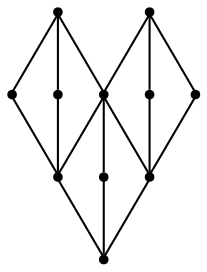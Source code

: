 graph {
  node [shape=point,comment="{\"directed\":false,\"doi\":\"10.1007/978-3-030-92931-2_17\",\"figure\":\"1 (2)\"}"]

  v0 [pos="1464.1081834508138,1478.8967486101194"]
  v1 [pos="1393.236443772419,1478.8967486101194"]
  v2 [pos="1322.3606980237096,1478.8967486101194"]
  v3 [pos="1251.4848250981643,1478.8967486101194"]
  v4 [pos="1180.6130854197695,1478.8967486101194"]
  v5 [pos="1109.7351458706494,1478.8967486101194"]
  v6 [pos="1038.8602426684743,1478.8967486101194"]
  v7 [pos="967.9844333313468,1478.8967486101194"]
  v8 [pos="897.1095937175894,1478.8967486101194"]
  v9 [pos="826.2347541038318,1478.8967486101194"]
  v10 [pos="755.360947801862,1478.8967486101192"]

  v0 -- v1 [id="-1",pos="1464.1081834508138,1478.8967486101194 1464.6334237809986,1498.466353022625 1448.7725647546106,1514.3352840567002 1429.1944540064385,1514.3352840567002 1409.624609752567,1514.3352840567002 1393.763750726179,1498.466353022625 1393.236443772419,1478.8967486101194"]
  v0 -- v2 [id="-2",pos="1464.1081834508138,1478.8967486101194 1464.6334237809986,1518.040027043987 1432.9033120570864,1549.769622719148 1393.763750726179,1549.769622719148 1354.6159229009709,1549.769622719148 1322.8858111770587,1518.040027043987 1322.3606980237096,1478.8967486101194"]
  v0 -- v6 [id="-3",pos="1464.1081834508138,1478.8967486101194 1464.6332966041632,1596.3264567364454 1369.4430886092618,1691.519694896615 1252.007744451103,1691.519694896615 1134.580666787245,1691.519694896615 1039.3863891336111,1596.3264567364454 1038.8602426684743,1478.8967486101194"]
  v3 -- v4 [id="-4",pos="1251.4848250981643,1478.8967486101194 1252.0078716279386,1498.466353022625 1236.1470126015504,1514.3352840567002 1216.5771683476792,1514.3352840567002 1196.999057599507,1514.3352840567002 1181.1381985731189,1498.466353022625 1180.6130854197695,1478.8967486101194"]
  v1 -- v7 [id="-5",pos="1393.236443772419,1478.8967486101194 1393.763750726179,1596.3264567364454 1298.5651490601417,1691.519694896615 1181.1381985731189,1691.519694896615 1063.7069240736928,1691.519694896615 968.5084495844908,1596.3264567364454 967.9844333313468,1478.8967486101194"]
  v3 -- v5 [id="-6",pos="1251.4848250981643,1478.8967486101194 1252.007744451103,1518.040027043987 1220.2776327271908,1549.769622719148 1181.1380713962835,1549.769622719148 1141.9902435710756,1549.769622719148 1110.2601318471634,1518.040027043987 1109.7351458706494,1478.8967486101194"]
  v2 -- v7 [id="-7",pos="1322.3606980237096,1478.8967486101194 1322.8858111770587,1576.7527827150834 1243.5564622085456,1656.0811594500342 1145.6992287985588,1656.0811594500342 1047.8419318001545,1656.0811594500342 968.5084495844908,1576.7527827150834 967.9844333313468,1478.8967486101194"]
  v3 -- v6 [id="-8",pos="1251.4848250981643,1478.8967486101194 1252.007744451103,1537.6095042812158 1204.408507206502,1585.2081581657287 1145.6991016217235,1585.2081581657287 1086.981429542644,1585.2081581657287 1039.3863891336111,1537.6095042812158 1038.8602426684743,1478.8967486101194"]
  v4 -- v9 [id="-9",pos="1180.6130854197695,1478.8967486101194 1181.1381985731189,1576.7527827150834 1101.8088496046057,1656.0811594500342 1003.9474829474686,1656.0811594500342 906.0901859490642,1656.0811594500342 826.7609005689687,1576.7527827150834 826.2347541038318,1478.8967486101194"]
  v6 -- v7 [id="-10",pos="1038.8602426684743,1478.8967486101194 1039.3863891336111,1498.466353022625 1023.5172000245046,1514.3352840567002 1003.947419359051,1514.3352840567002 984.3776386935973,1514.3352840567002 968.5084495844908,1498.466353022625 967.9844333313468,1478.8967486101194"]
  v6 -- v8 [id="-11",pos="1038.8602426684743,1478.8967486101194 1039.3863891336111,1518.040027043987 1007.6521441625486,1549.769622719148 968.5084495844908,1549.769622719148 929.3688882535835,1549.769622719148 897.6346432825209,1518.040027043987 897.1095937175894,1478.8967486101194"]
  v5 -- v9 [id="-12",pos="1109.7351458706494,1478.8967486101194 1110.2602590239987,1557.1833054778544 1046.7959659174417,1620.6466936123097 968.5084495844908,1620.6466936123097 890.2251936755258,1620.6466936123097 826.7609005689687,1557.1833054778544 826.2347541038318,1478.8967486101194"]
  v6 -- v9 [id="-13",pos="1038.8602426684743,1478.8967486101194 1039.3864527220287,1537.6095042812158 991.7871518890101,1585.2081581657287 933.0736766454987,1585.2081581657287 874.3560045664193,1585.2081581657287 826.7609005689687,1537.6095042812158 826.2347541038318,1478.8967486101194"]
  v7 -- v10 [id="-14",pos="967.9844333313468,1478.8967486101194 968.5084495844908,1537.6095042812158 920.9134091754579,1585.2081581657287 862.1956735079608,1585.2081581657287 803.4821982644495,1585.2081581657287 755.8870942669988,1537.6095042812158 755.360947801862,1478.8967486101192"]
  v8 -- v10 [id="-15",pos="897.1095937175894,1478.8967486101194 897.6347068709387,1518.040027043987 865.9045951470264,1549.769622719148 826.7609005689687,1549.769622719148 787.6171424024933,1549.769622719148 755.8870942669988,1518.040027043987 755.360947801862,1478.8967486101192"]
  v9 -- v10 [id="-16",pos="826.2347541038318,1478.8967486101194 826.7609005689687,1498.466353022625 810.8958447070127,1514.3352840567002 791.3219307944086,1514.3352840567002 771.7521501289549,1514.3352840567002 755.8870942669988,1498.466353022625 755.360947801862,1478.8967486101192"]
}